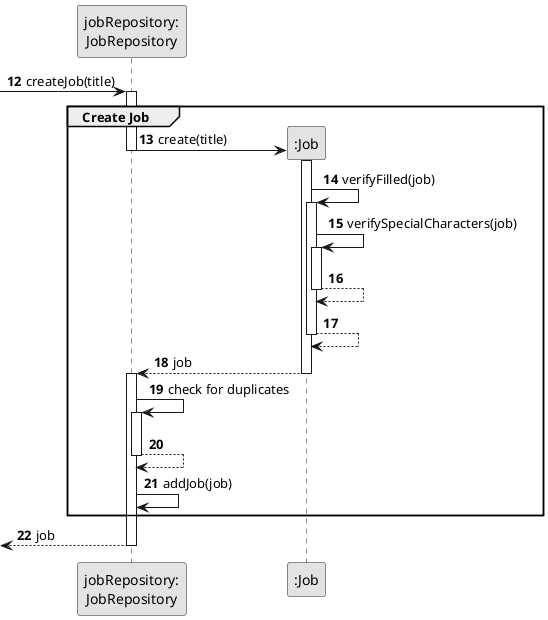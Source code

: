 @startuml
skinparam monochrome true
skinparam packageStyle rectangle
skinparam shadowing false

autonumber 12

'hide footbox
participant "jobRepository:\nJobRepository" as JobRepository
participant ":Job" as Job
-> JobRepository : createJob(title)
activate JobRepository

group Create Job

    JobRepository -> Job** : create(title)
    deactivate JobRepository
        activate Job

    Job -> Job : verifyFilled(job)
        activate Job
        Job -> Job : verifySpecialCharacters(job)
        activate Job
        Job --> Job
        deactivate Job
    Job --> Job
    deactivate Job
    Job --> JobRepository : job
    deactivate Job
    activate JobRepository
    JobRepository -> JobRepository : check for duplicates
    activate JobRepository
    JobRepository --> JobRepository
deactivate JobRepository
    JobRepository -> JobRepository: addJob(job)
    deactivate Job
end
<-- JobRepository : job
deactivate JobRepository
deactivate JobRepository

@enduml

